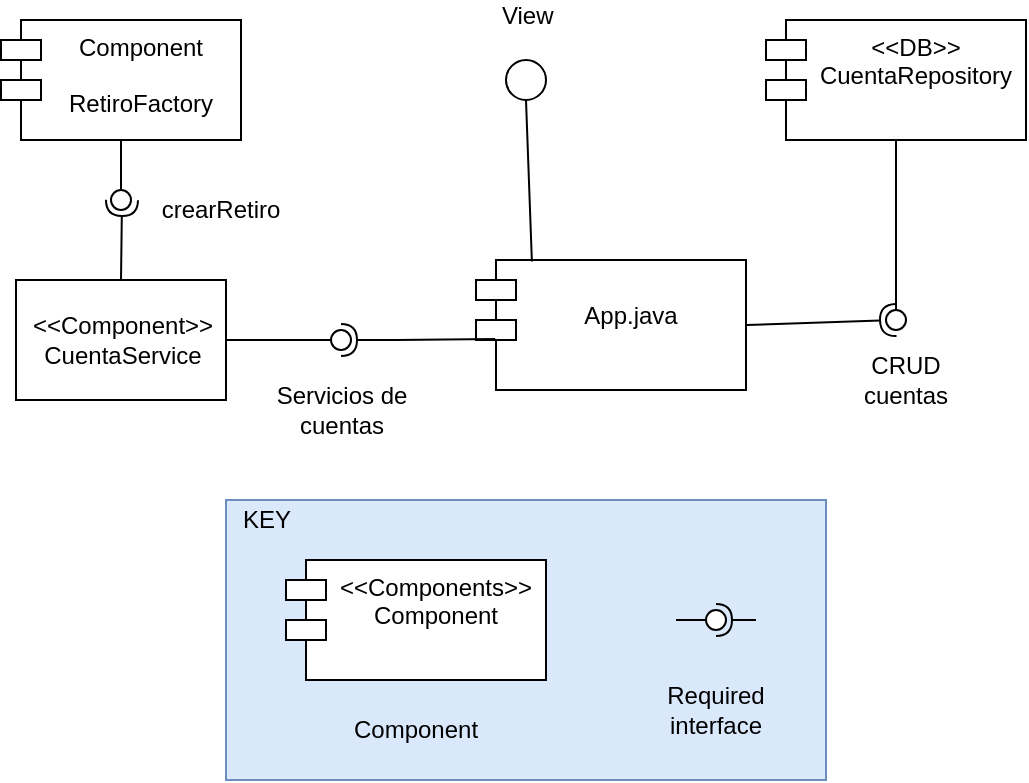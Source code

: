 <mxfile version="18.0.1" type="device"><diagram id="-4hQCVYaFOLaG9Dk9qus" name="Page-1"><mxGraphModel dx="2595" dy="2323" grid="1" gridSize="10" guides="1" tooltips="1" connect="1" arrows="1" fold="1" page="1" pageScale="1" pageWidth="850" pageHeight="1100" math="0" shadow="0"><root><mxCell id="0"/><mxCell id="1" parent="0"/><mxCell id="uj6_nUFdAY1scJlrVmvX-2" value="&#10;App.java" style="shape=module;align=left;spacingLeft=20;align=center;verticalAlign=top;" parent="1" vertex="1"><mxGeometry x="350" y="-920" width="135" height="65" as="geometry"/></mxCell><mxCell id="uj6_nUFdAY1scJlrVmvX-4" value="Component&#10;&#10;RetiroFactory" style="shape=module;align=left;spacingLeft=20;align=center;verticalAlign=top;" parent="1" vertex="1"><mxGeometry x="112.5" y="-1040" width="120" height="60" as="geometry"/></mxCell><mxCell id="uj6_nUFdAY1scJlrVmvX-5" value="&lt;&lt;DB&gt;&gt;&#10;CuentaRepository" style="shape=module;align=left;spacingLeft=20;align=center;verticalAlign=top;" parent="1" vertex="1"><mxGeometry x="495" y="-1040" width="130" height="60" as="geometry"/></mxCell><mxCell id="uj6_nUFdAY1scJlrVmvX-6" value="&amp;lt;&amp;lt;Component&amp;gt;&amp;gt;&lt;br&gt;CuentaService" style="html=1;" parent="1" vertex="1"><mxGeometry x="120" y="-910" width="105" height="60" as="geometry"/></mxCell><mxCell id="uj6_nUFdAY1scJlrVmvX-10" value="" style="rounded=0;orthogonalLoop=1;jettySize=auto;html=1;endArrow=none;endFill=0;sketch=0;sourcePerimeterSpacing=0;targetPerimeterSpacing=0;exitX=0.5;exitY=1;exitDx=0;exitDy=0;" parent="1" source="uj6_nUFdAY1scJlrVmvX-5" target="uj6_nUFdAY1scJlrVmvX-12" edge="1"><mxGeometry relative="1" as="geometry"><mxPoint x="545" y="-890" as="sourcePoint"/></mxGeometry></mxCell><mxCell id="uj6_nUFdAY1scJlrVmvX-11" value="" style="rounded=0;orthogonalLoop=1;jettySize=auto;html=1;endArrow=halfCircle;endFill=0;entryX=0.5;entryY=0.5;endSize=6;strokeWidth=1;sketch=0;exitX=1;exitY=0.5;exitDx=0;exitDy=0;" parent="1" source="uj6_nUFdAY1scJlrVmvX-2" target="uj6_nUFdAY1scJlrVmvX-12" edge="1"><mxGeometry relative="1" as="geometry"><mxPoint x="585" y="-890" as="sourcePoint"/></mxGeometry></mxCell><mxCell id="uj6_nUFdAY1scJlrVmvX-12" value="" style="ellipse;whiteSpace=wrap;html=1;align=center;aspect=fixed;resizable=0;points=[];outlineConnect=0;sketch=0;direction=south;rotation=-135;" parent="1" vertex="1"><mxGeometry x="555" y="-895" width="10" height="10" as="geometry"/></mxCell><mxCell id="uj6_nUFdAY1scJlrVmvX-13" value="" style="rounded=0;orthogonalLoop=1;jettySize=auto;html=1;endArrow=none;endFill=0;sketch=0;sourcePerimeterSpacing=0;targetPerimeterSpacing=0;exitX=0.5;exitY=1;exitDx=0;exitDy=0;" parent="1" source="uj6_nUFdAY1scJlrVmvX-4" target="uj6_nUFdAY1scJlrVmvX-15" edge="1"><mxGeometry relative="1" as="geometry"><mxPoint x="530" y="-1015" as="sourcePoint"/><Array as="points"/></mxGeometry></mxCell><mxCell id="uj6_nUFdAY1scJlrVmvX-14" value="" style="rounded=0;orthogonalLoop=1;jettySize=auto;html=1;endArrow=halfCircle;endFill=0;entryX=0.5;entryY=0.5;endSize=6;strokeWidth=1;sketch=0;exitX=0.5;exitY=0;exitDx=0;exitDy=0;" parent="1" source="uj6_nUFdAY1scJlrVmvX-6" target="uj6_nUFdAY1scJlrVmvX-15" edge="1"><mxGeometry relative="1" as="geometry"><mxPoint x="570" y="-1015" as="sourcePoint"/><Array as="points"><mxPoint x="173" y="-950"/></Array></mxGeometry></mxCell><mxCell id="uj6_nUFdAY1scJlrVmvX-15" value="" style="ellipse;whiteSpace=wrap;html=1;align=center;aspect=fixed;resizable=0;points=[];outlineConnect=0;sketch=0;" parent="1" vertex="1"><mxGeometry x="167.5" y="-955" width="10" height="10" as="geometry"/></mxCell><mxCell id="uj6_nUFdAY1scJlrVmvX-16" value="" style="rounded=0;orthogonalLoop=1;jettySize=auto;html=1;endArrow=none;endFill=0;sketch=0;sourcePerimeterSpacing=0;targetPerimeterSpacing=0;exitX=1;exitY=0.5;exitDx=0;exitDy=0;" parent="1" source="uj6_nUFdAY1scJlrVmvX-6" target="uj6_nUFdAY1scJlrVmvX-18" edge="1"><mxGeometry relative="1" as="geometry"><mxPoint x="695" y="-810" as="sourcePoint"/><Array as="points"/></mxGeometry></mxCell><mxCell id="uj6_nUFdAY1scJlrVmvX-17" value="" style="rounded=0;orthogonalLoop=1;jettySize=auto;html=1;endArrow=halfCircle;endFill=0;entryX=0.5;entryY=0.5;endSize=6;strokeWidth=1;sketch=0;exitX=0.071;exitY=0.608;exitDx=0;exitDy=0;exitPerimeter=0;" parent="1" source="uj6_nUFdAY1scJlrVmvX-2" target="uj6_nUFdAY1scJlrVmvX-18" edge="1"><mxGeometry relative="1" as="geometry"><mxPoint x="415" y="-840" as="sourcePoint"/><Array as="points"><mxPoint x="310" y="-880"/></Array></mxGeometry></mxCell><mxCell id="uj6_nUFdAY1scJlrVmvX-18" value="" style="ellipse;whiteSpace=wrap;html=1;align=center;aspect=fixed;resizable=0;points=[];outlineConnect=0;sketch=0;" parent="1" vertex="1"><mxGeometry x="277.5" y="-885" width="10" height="10" as="geometry"/></mxCell><mxCell id="uj6_nUFdAY1scJlrVmvX-22" value="" style="ellipse;whiteSpace=wrap;html=1;aspect=fixed;" parent="1" vertex="1"><mxGeometry x="365" y="-1020" width="20" height="20" as="geometry"/></mxCell><mxCell id="uj6_nUFdAY1scJlrVmvX-23" value="" style="endArrow=none;html=1;rounded=0;entryX=0.5;entryY=1;entryDx=0;entryDy=0;exitX=0.207;exitY=0.011;exitDx=0;exitDy=0;exitPerimeter=0;" parent="1" source="uj6_nUFdAY1scJlrVmvX-2" target="uj6_nUFdAY1scJlrVmvX-22" edge="1"><mxGeometry width="50" height="50" relative="1" as="geometry"><mxPoint x="375" y="-940" as="sourcePoint"/><mxPoint x="375" y="-1000" as="targetPoint"/></mxGeometry></mxCell><mxCell id="uj6_nUFdAY1scJlrVmvX-24" value="View&amp;nbsp;" style="text;html=1;strokeColor=none;fillColor=none;align=center;verticalAlign=middle;whiteSpace=wrap;rounded=0;" parent="1" vertex="1"><mxGeometry x="370" y="-1050" width="15" height="15" as="geometry"/></mxCell><mxCell id="uj6_nUFdAY1scJlrVmvX-25" value="CRUD&lt;br&gt;cuentas" style="text;html=1;strokeColor=none;fillColor=none;align=center;verticalAlign=middle;whiteSpace=wrap;rounded=0;" parent="1" vertex="1"><mxGeometry x="535" y="-875" width="60" height="30" as="geometry"/></mxCell><mxCell id="uj6_nUFdAY1scJlrVmvX-26" value="crearRetiro" style="text;html=1;strokeColor=none;fillColor=none;align=center;verticalAlign=middle;whiteSpace=wrap;rounded=0;" parent="1" vertex="1"><mxGeometry x="200" y="-955" width="45" height="20" as="geometry"/></mxCell><mxCell id="TqkDUK6XCmMxlNbqenc4-1" value="" style="rounded=0;whiteSpace=wrap;html=1;fillColor=#dae8fc;strokeColor=#6c8ebf;" parent="1" vertex="1"><mxGeometry x="225" y="-800" width="300" height="140" as="geometry"/></mxCell><mxCell id="TqkDUK6XCmMxlNbqenc4-2" value="KEY" style="text;html=1;align=center;verticalAlign=middle;resizable=0;points=[];autosize=1;strokeColor=none;fillColor=none;" parent="1" vertex="1"><mxGeometry x="225" y="-800" width="40" height="20" as="geometry"/></mxCell><mxCell id="TqkDUK6XCmMxlNbqenc4-3" value="&lt;&lt;Components&gt;&gt;&#10;Component" style="shape=module;align=left;spacingLeft=20;align=center;verticalAlign=top;" parent="1" vertex="1"><mxGeometry x="255" y="-770" width="130" height="60" as="geometry"/></mxCell><mxCell id="TqkDUK6XCmMxlNbqenc4-4" value="Component" style="text;html=1;strokeColor=none;fillColor=none;align=center;verticalAlign=middle;whiteSpace=wrap;rounded=0;" parent="1" vertex="1"><mxGeometry x="290" y="-700" width="60" height="30" as="geometry"/></mxCell><mxCell id="TqkDUK6XCmMxlNbqenc4-13" value="Required interface" style="text;html=1;strokeColor=none;fillColor=none;align=center;verticalAlign=middle;whiteSpace=wrap;rounded=0;" parent="1" vertex="1"><mxGeometry x="440" y="-710" width="60" height="30" as="geometry"/></mxCell><mxCell id="TqkDUK6XCmMxlNbqenc4-14" value="" style="rounded=0;orthogonalLoop=1;jettySize=auto;html=1;endArrow=none;endFill=0;sketch=0;sourcePerimeterSpacing=0;targetPerimeterSpacing=0;" parent="1" target="TqkDUK6XCmMxlNbqenc4-16" edge="1"><mxGeometry relative="1" as="geometry"><mxPoint x="450" y="-740" as="sourcePoint"/></mxGeometry></mxCell><mxCell id="TqkDUK6XCmMxlNbqenc4-15" value="" style="rounded=0;orthogonalLoop=1;jettySize=auto;html=1;endArrow=halfCircle;endFill=0;entryX=0.5;entryY=0.5;endSize=6;strokeWidth=1;sketch=0;" parent="1" target="TqkDUK6XCmMxlNbqenc4-16" edge="1"><mxGeometry relative="1" as="geometry"><mxPoint x="490" y="-740" as="sourcePoint"/></mxGeometry></mxCell><mxCell id="TqkDUK6XCmMxlNbqenc4-16" value="" style="ellipse;whiteSpace=wrap;html=1;align=center;aspect=fixed;resizable=0;points=[];outlineConnect=0;sketch=0;" parent="1" vertex="1"><mxGeometry x="465" y="-745" width="10" height="10" as="geometry"/></mxCell><mxCell id="KXQ4Fn8oq74Dv0mApm9T-1" value="Servicios de cuentas" style="text;html=1;strokeColor=none;fillColor=none;align=center;verticalAlign=middle;whiteSpace=wrap;rounded=0;" parent="1" vertex="1"><mxGeometry x="248.75" y="-860" width="67.5" height="30" as="geometry"/></mxCell></root></mxGraphModel></diagram></mxfile>